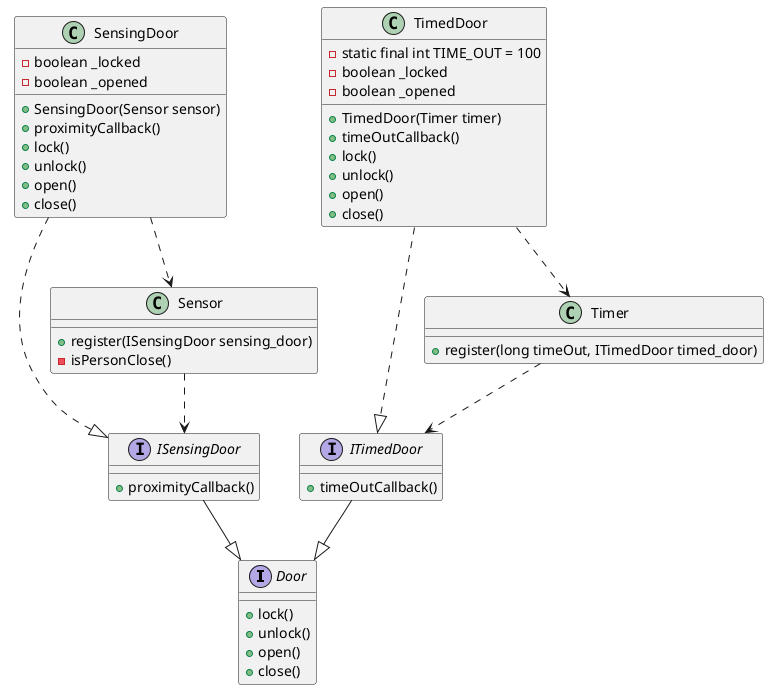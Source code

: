@startuml
interface Door {
    + lock()
    + unlock()
    + open()
    + close()
}

interface ISensingDoor {
    + proximityCallback()
}

interface ITimedDoor {
    + timeOutCallback()
}

ISensingDoor --|> Door
ITimedDoor --|> Door

class SensingDoor {
    - boolean _locked
    - boolean _opened
    + SensingDoor(Sensor sensor)
    + proximityCallback()
    + lock()
    + unlock()
    + open()
    + close()
}

class TimedDoor {
    - static final int TIME_OUT = 100
    - boolean _locked
    - boolean _opened
    + TimedDoor(Timer timer)
    + timeOutCallback()
    + lock()
    + unlock()
    + open()
    + close()
}

class Sensor {
    + register(ISensingDoor sensing_door)
    - isPersonClose()
}

class Timer {
    + register(long timeOut, ITimedDoor timed_door)
}

SensingDoor ..|> ISensingDoor
TimedDoor ..|> ITimedDoor
SensingDoor ..> Sensor
TimedDoor ..> Timer

Sensor ..> ISensingDoor
Timer ..> ITimedDoor
@enduml
